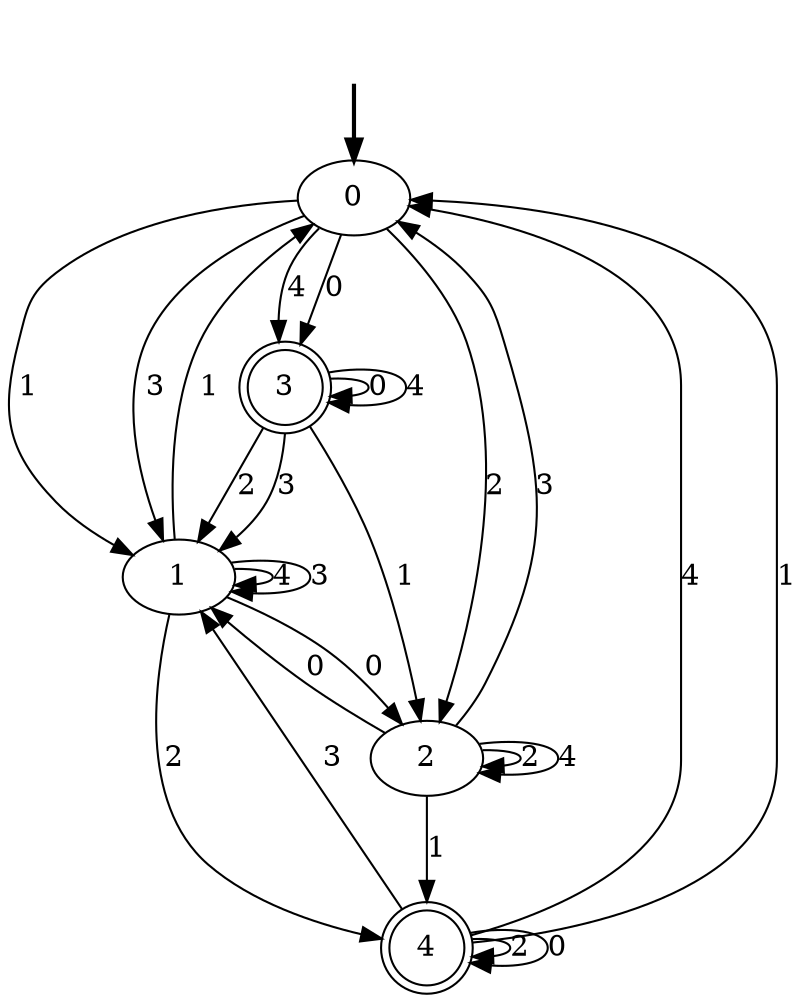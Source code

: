 digraph {
	fake [style=invisible]
	0 [root=true]
	1
	2
	3 [shape=doublecircle]
	4 [shape=doublecircle]
	fake -> 0 [style=bold]
	1 -> 1 [label=4]
	1 -> 0 [label=1]
	3 -> 2 [label=1]
	0 -> 2 [label=2]
	0 -> 3 [label=4]
	2 -> 2 [label=2]
	4 -> 4 [label=2]
	1 -> 2 [label=0]
	2 -> 0 [label=3]
	3 -> 1 [label=2]
	4 -> 4 [label=0]
	2 -> 2 [label=4]
	1 -> 4 [label=2]
	4 -> 1 [label=3]
	2 -> 1 [label=0]
	3 -> 1 [label=3]
	3 -> 3 [label=0]
	0 -> 1 [label=1]
	0 -> 1 [label=3]
	4 -> 0 [label=4]
	2 -> 4 [label=1]
	4 -> 0 [label=1]
	3 -> 3 [label=4]
	0 -> 3 [label=0]
	1 -> 1 [label=3]
}
